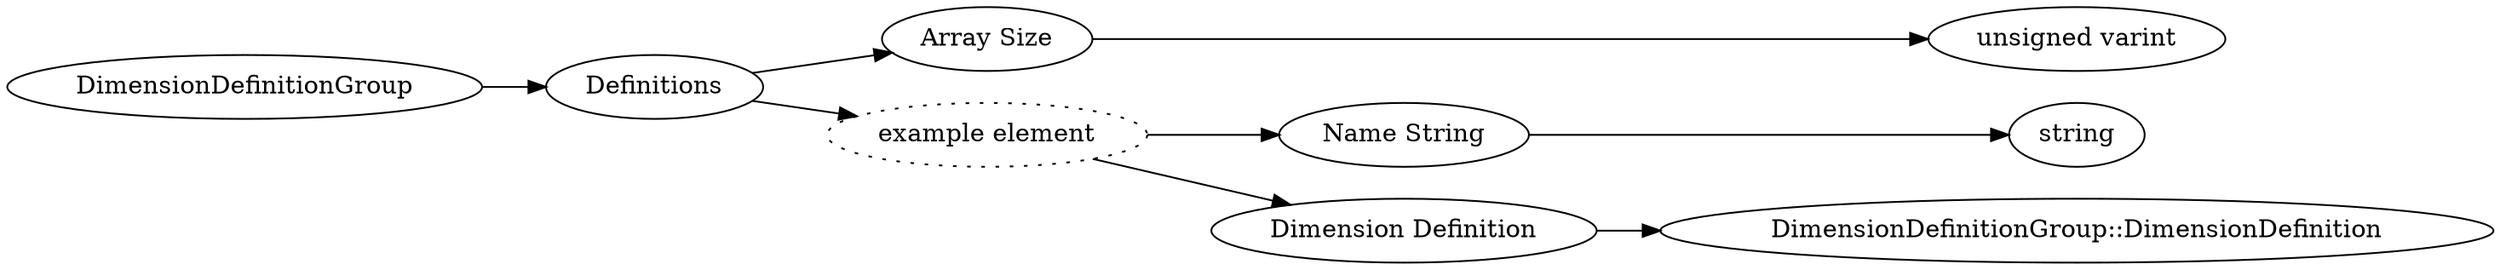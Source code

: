 digraph "DimensionDefinitionGroup" {
rankdir = LR
2
2 -> 3
3 -> 4
4 -> 5
3 -> 6
6 -> 7
7 -> 8
6 -> 9
9 -> 17

2 [label="DimensionDefinitionGroup",comment="name: \"DimensionDefinitionGroup\", typeName: \"\", id: 2, branchId: 0, recurseId: -1, attributes: 0, notes: \"\""];
3 [label="Definitions",comment="name: \"Definitions\", typeName: \"\", id: 3, branchId: 0, recurseId: -1, attributes: 8, notes: \"\""];
4 [label="Array Size",comment="name: \"Array Size\", typeName: \"\", id: 4, branchId: 0, recurseId: -1, attributes: 0, notes: \"\""];
5 [label="unsigned varint",comment="name: \"unsigned varint\", typeName: \"\", id: 5, branchId: 0, recurseId: -1, attributes: 512, notes: \"\""];
6 [label="example element",style=dotted,comment="name: \"example element\", typeName: \"\", id: 6, branchId: 0, recurseId: -1, attributes: 16, notes: \"\""];
7 [label="Name String",comment="name: \"Name String\", typeName: \"\", id: 7, branchId: 0, recurseId: -1, attributes: 0, notes: \"\""];
8 [label="string",comment="name: \"string\", typeName: \"\", id: 8, branchId: 0, recurseId: -1, attributes: 512, notes: \"\""];
9 [label="Dimension Definition",comment="name: \"Dimension Definition\", typeName: \"DimensionDefinitionGroup::DimensionDefinition\", id: 9, branchId: 0, recurseId: -1, attributes: 256, notes: \"\""];
17 [label="DimensionDefinitionGroup::DimensionDefinition",comment="name: \"DimensionDefinitionGroup::DimensionDefinition\", typeName: \"\", id: 17, branchId: 0, recurseId: -1, attributes: 512, notes: \"\""];
{ rank = max;5;8;17}

}
